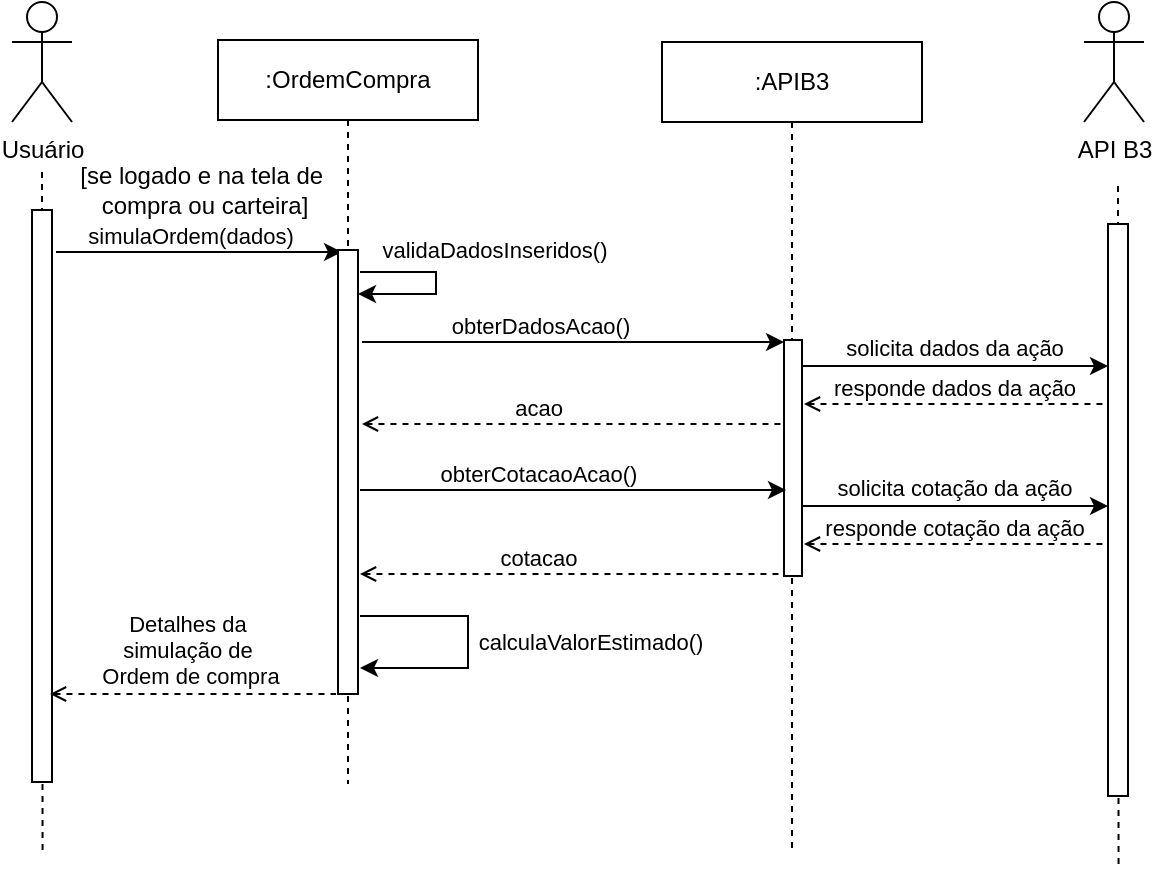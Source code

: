 <mxfile version="24.7.17">
  <diagram name="Page-1" id="2YBvvXClWsGukQMizWep">
    <mxGraphModel dx="1050" dy="629" grid="0" gridSize="10" guides="0" tooltips="1" connect="0" arrows="0" fold="1" page="1" pageScale="1" pageWidth="1100" pageHeight="850" math="0" shadow="0">
      <root>
        <mxCell id="0" />
        <mxCell id="1" parent="0" />
        <mxCell id="368ryIqdzKqAlcXKy1S3-1" value="Usuário" style="shape=umlActor;verticalLabelPosition=bottom;verticalAlign=top;html=1;" parent="1" vertex="1">
          <mxGeometry x="310" y="76" width="30" height="60" as="geometry" />
        </mxCell>
        <mxCell id="368ryIqdzKqAlcXKy1S3-3" value="" style="endArrow=none;dashed=1;html=1;rounded=0;" parent="1" edge="1">
          <mxGeometry width="50" height="50" relative="1" as="geometry">
            <mxPoint x="325.28" y="500" as="sourcePoint" />
            <mxPoint x="325" y="161" as="targetPoint" />
          </mxGeometry>
        </mxCell>
        <mxCell id="368ryIqdzKqAlcXKy1S3-13" style="edgeStyle=orthogonalEdgeStyle;rounded=0;orthogonalLoop=1;jettySize=auto;html=1;curved=0;" parent="1" edge="1">
          <mxGeometry relative="1" as="geometry">
            <mxPoint x="332" y="201" as="sourcePoint" />
            <mxPoint x="475" y="201" as="targetPoint" />
            <Array as="points" />
          </mxGeometry>
        </mxCell>
        <mxCell id="368ryIqdzKqAlcXKy1S3-14" value="simulaOrdem(dados)" style="edgeLabel;html=1;align=center;verticalAlign=middle;resizable=0;points=[];" parent="368ryIqdzKqAlcXKy1S3-13" vertex="1" connectable="0">
          <mxGeometry x="-0.128" y="1" relative="1" as="geometry">
            <mxPoint x="4" y="-7" as="offset" />
          </mxGeometry>
        </mxCell>
        <mxCell id="368ryIqdzKqAlcXKy1S3-2" value="" style="html=1;points=[[0,0,0,0,5],[0,1,0,0,-5],[1,0,0,0,5],[1,1,0,0,-5]];perimeter=orthogonalPerimeter;outlineConnect=0;targetShapes=umlLifeline;portConstraint=eastwest;newEdgeStyle={&quot;curved&quot;:0,&quot;rounded&quot;:0};" parent="1" vertex="1">
          <mxGeometry x="320" y="180" width="10" height="286" as="geometry" />
        </mxCell>
        <mxCell id="368ryIqdzKqAlcXKy1S3-11" value=":APIB3" style="shape=umlLifeline;perimeter=lifelinePerimeter;whiteSpace=wrap;html=1;container=1;dropTarget=0;collapsible=0;recursiveResize=0;outlineConnect=0;portConstraint=eastwest;newEdgeStyle={&quot;curved&quot;:0,&quot;rounded&quot;:0};" parent="1" vertex="1">
          <mxGeometry x="635" y="96" width="130" height="403" as="geometry" />
        </mxCell>
        <mxCell id="368ryIqdzKqAlcXKy1S3-12" value="" style="html=1;points=[[0,0,0,0,5],[0,1,0,0,-5],[1,0,0,0,5],[1,1,0,0,-5]];perimeter=orthogonalPerimeter;outlineConnect=0;targetShapes=umlLifeline;portConstraint=eastwest;newEdgeStyle={&quot;curved&quot;:0,&quot;rounded&quot;:0};" parent="368ryIqdzKqAlcXKy1S3-11" vertex="1">
          <mxGeometry x="61" y="149" width="9" height="118" as="geometry" />
        </mxCell>
        <mxCell id="0rn-FYZJgUnYV7M9HU_Y-24" value=":OrdemCompra" style="shape=umlLifeline;perimeter=lifelinePerimeter;whiteSpace=wrap;html=1;container=1;dropTarget=0;collapsible=0;recursiveResize=0;outlineConnect=0;portConstraint=eastwest;newEdgeStyle={&quot;curved&quot;:0,&quot;rounded&quot;:0};" parent="1" vertex="1">
          <mxGeometry x="413" y="95" width="130" height="372" as="geometry" />
        </mxCell>
        <mxCell id="0rn-FYZJgUnYV7M9HU_Y-25" value="" style="html=1;points=[[0,0,0,0,5],[0,1,0,0,-5],[1,0,0,0,5],[1,1,0,0,-5]];perimeter=orthogonalPerimeter;outlineConnect=0;targetShapes=umlLifeline;portConstraint=eastwest;newEdgeStyle={&quot;curved&quot;:0,&quot;rounded&quot;:0};" parent="0rn-FYZJgUnYV7M9HU_Y-24" vertex="1">
          <mxGeometry x="60" y="105" width="10" height="222" as="geometry" />
        </mxCell>
        <mxCell id="Dpbqh7HLzEygRbn_yJDt-4" value="" style="edgeStyle=none;orthogonalLoop=1;jettySize=auto;html=1;rounded=0;" parent="1" edge="1">
          <mxGeometry width="100" relative="1" as="geometry">
            <mxPoint x="485" y="246" as="sourcePoint" />
            <mxPoint x="696" y="246" as="targetPoint" />
            <Array as="points" />
          </mxGeometry>
        </mxCell>
        <mxCell id="Dpbqh7HLzEygRbn_yJDt-5" value="obterDadosAcao()" style="edgeLabel;html=1;align=center;verticalAlign=middle;resizable=0;points=[];" parent="Dpbqh7HLzEygRbn_yJDt-4" vertex="1" connectable="0">
          <mxGeometry x="-0.163" relative="1" as="geometry">
            <mxPoint y="-8" as="offset" />
          </mxGeometry>
        </mxCell>
        <mxCell id="6YJHS1YPlDP4CpiEFU3A-3" value="" style="endArrow=classic;html=1;rounded=0;" parent="1" edge="1">
          <mxGeometry width="50" height="50" relative="1" as="geometry">
            <mxPoint x="484" y="211" as="sourcePoint" />
            <mxPoint x="483" y="222" as="targetPoint" />
            <Array as="points">
              <mxPoint x="522" y="211" />
              <mxPoint x="522" y="222" />
              <mxPoint x="510" y="222" />
              <mxPoint x="500" y="222" />
            </Array>
          </mxGeometry>
        </mxCell>
        <mxCell id="6YJHS1YPlDP4CpiEFU3A-4" value="validaDadosInseridos()" style="edgeLabel;html=1;align=center;verticalAlign=middle;resizable=0;points=[];rotation=0;" parent="6YJHS1YPlDP4CpiEFU3A-3" vertex="1" connectable="0">
          <mxGeometry x="-0.409" y="-1" relative="1" as="geometry">
            <mxPoint x="41" y="-12" as="offset" />
          </mxGeometry>
        </mxCell>
        <mxCell id="6YJHS1YPlDP4CpiEFU3A-5" value="" style="edgeStyle=none;orthogonalLoop=1;jettySize=auto;html=1;rounded=0;entryX=0;entryY=0.64;entryDx=0;entryDy=0;entryPerimeter=0;" parent="1" edge="1">
          <mxGeometry width="100" relative="1" as="geometry">
            <mxPoint x="484" y="320" as="sourcePoint" />
            <mxPoint x="697" y="320.0" as="targetPoint" />
            <Array as="points" />
          </mxGeometry>
        </mxCell>
        <mxCell id="6YJHS1YPlDP4CpiEFU3A-6" value="obterCotacaoAcao()" style="edgeLabel;html=1;align=center;verticalAlign=middle;resizable=0;points=[];" parent="6YJHS1YPlDP4CpiEFU3A-5" vertex="1" connectable="0">
          <mxGeometry x="-0.163" relative="1" as="geometry">
            <mxPoint y="-8" as="offset" />
          </mxGeometry>
        </mxCell>
        <mxCell id="6YJHS1YPlDP4CpiEFU3A-7" value="" style="edgeStyle=none;orthogonalLoop=1;jettySize=auto;html=1;rounded=0;startArrow=open;startFill=0;endArrow=none;endFill=0;dashed=1;" parent="1" edge="1">
          <mxGeometry width="100" relative="1" as="geometry">
            <mxPoint x="485" y="287" as="sourcePoint" />
            <mxPoint x="695" y="287" as="targetPoint" />
            <Array as="points" />
          </mxGeometry>
        </mxCell>
        <mxCell id="6YJHS1YPlDP4CpiEFU3A-8" value="acao" style="edgeLabel;html=1;align=center;verticalAlign=middle;resizable=0;points=[];" parent="6YJHS1YPlDP4CpiEFU3A-7" vertex="1" connectable="0">
          <mxGeometry x="-0.163" relative="1" as="geometry">
            <mxPoint y="-8" as="offset" />
          </mxGeometry>
        </mxCell>
        <mxCell id="6YJHS1YPlDP4CpiEFU3A-9" value="" style="edgeStyle=none;orthogonalLoop=1;jettySize=auto;html=1;rounded=0;startArrow=open;startFill=0;endArrow=none;endFill=0;dashed=1;" parent="1" edge="1">
          <mxGeometry width="100" relative="1" as="geometry">
            <mxPoint x="484" y="362" as="sourcePoint" />
            <mxPoint x="696" y="362" as="targetPoint" />
            <Array as="points" />
          </mxGeometry>
        </mxCell>
        <mxCell id="6YJHS1YPlDP4CpiEFU3A-10" value="cotacao" style="edgeLabel;html=1;align=center;verticalAlign=middle;resizable=0;points=[];" parent="6YJHS1YPlDP4CpiEFU3A-9" vertex="1" connectable="0">
          <mxGeometry x="-0.163" relative="1" as="geometry">
            <mxPoint y="-8" as="offset" />
          </mxGeometry>
        </mxCell>
        <mxCell id="6YJHS1YPlDP4CpiEFU3A-11" value="" style="endArrow=classic;html=1;rounded=0;" parent="1" edge="1">
          <mxGeometry width="50" height="50" relative="1" as="geometry">
            <mxPoint x="484" y="383" as="sourcePoint" />
            <mxPoint x="484" y="409" as="targetPoint" />
            <Array as="points">
              <mxPoint x="538" y="383" />
              <mxPoint x="538" y="409" />
              <mxPoint x="510" y="409" />
            </Array>
          </mxGeometry>
        </mxCell>
        <mxCell id="6YJHS1YPlDP4CpiEFU3A-12" value="calculaValorEstimado()" style="edgeLabel;html=1;align=center;verticalAlign=middle;resizable=0;points=[];" parent="6YJHS1YPlDP4CpiEFU3A-11" vertex="1" connectable="0">
          <mxGeometry x="-0.092" relative="1" as="geometry">
            <mxPoint x="61" y="6" as="offset" />
          </mxGeometry>
        </mxCell>
        <mxCell id="6YJHS1YPlDP4CpiEFU3A-13" value="" style="endArrow=none;html=1;rounded=0;startArrow=open;startFill=0;endFill=0;dashed=1;" parent="1" edge="1">
          <mxGeometry width="50" height="50" relative="1" as="geometry">
            <mxPoint x="329" y="422" as="sourcePoint" />
            <mxPoint x="472" y="422" as="targetPoint" />
          </mxGeometry>
        </mxCell>
        <mxCell id="6YJHS1YPlDP4CpiEFU3A-14" value="Detalhes da&amp;nbsp;&lt;div&gt;simulação de&amp;nbsp;&lt;/div&gt;&lt;div&gt;Ordem de compra&lt;/div&gt;" style="edgeLabel;html=1;align=center;verticalAlign=middle;resizable=0;points=[];" parent="6YJHS1YPlDP4CpiEFU3A-13" vertex="1" connectable="0">
          <mxGeometry x="0.335" y="1" relative="1" as="geometry">
            <mxPoint x="-26" y="-21" as="offset" />
          </mxGeometry>
        </mxCell>
        <mxCell id="4X81auk2REAt7T9Uu4Yk-1" value="" style="endArrow=none;dashed=1;html=1;rounded=0;" parent="1" edge="1">
          <mxGeometry width="50" height="50" relative="1" as="geometry">
            <mxPoint x="863.28" y="507" as="sourcePoint" />
            <mxPoint x="863" y="168" as="targetPoint" />
          </mxGeometry>
        </mxCell>
        <mxCell id="4X81auk2REAt7T9Uu4Yk-2" value="" style="html=1;points=[[0,0,0,0,5],[0,1,0,0,-5],[1,0,0,0,5],[1,1,0,0,-5]];perimeter=orthogonalPerimeter;outlineConnect=0;targetShapes=umlLifeline;portConstraint=eastwest;newEdgeStyle={&quot;curved&quot;:0,&quot;rounded&quot;:0};" parent="1" vertex="1">
          <mxGeometry x="858" y="187" width="10" height="286" as="geometry" />
        </mxCell>
        <mxCell id="4X81auk2REAt7T9Uu4Yk-3" value="API B3" style="shape=umlActor;verticalLabelPosition=bottom;verticalAlign=top;html=1;" parent="1" vertex="1">
          <mxGeometry x="846" y="76" width="30" height="60" as="geometry" />
        </mxCell>
        <mxCell id="4X81auk2REAt7T9Uu4Yk-4" value="" style="edgeStyle=none;orthogonalLoop=1;jettySize=auto;html=1;rounded=0;" parent="1" edge="1">
          <mxGeometry width="100" relative="1" as="geometry">
            <mxPoint x="705" y="258" as="sourcePoint" />
            <mxPoint x="858" y="258" as="targetPoint" />
            <Array as="points" />
          </mxGeometry>
        </mxCell>
        <mxCell id="4X81auk2REAt7T9Uu4Yk-5" value="solicita dados da ação" style="edgeLabel;html=1;align=center;verticalAlign=middle;resizable=0;points=[];" parent="4X81auk2REAt7T9Uu4Yk-4" vertex="1" connectable="0">
          <mxGeometry x="-0.163" relative="1" as="geometry">
            <mxPoint x="12" y="-9" as="offset" />
          </mxGeometry>
        </mxCell>
        <mxCell id="4X81auk2REAt7T9Uu4Yk-6" value="" style="edgeStyle=none;orthogonalLoop=1;jettySize=auto;html=1;rounded=0;endArrow=none;endFill=0;startArrow=open;startFill=0;dashed=1;" parent="1" edge="1">
          <mxGeometry width="100" relative="1" as="geometry">
            <mxPoint x="706" y="277" as="sourcePoint" />
            <mxPoint x="856" y="277" as="targetPoint" />
            <Array as="points" />
          </mxGeometry>
        </mxCell>
        <mxCell id="4X81auk2REAt7T9Uu4Yk-7" value="responde dados da ação" style="edgeLabel;html=1;align=center;verticalAlign=middle;resizable=0;points=[];" parent="4X81auk2REAt7T9Uu4Yk-6" vertex="1" connectable="0">
          <mxGeometry x="-0.163" relative="1" as="geometry">
            <mxPoint x="12" y="-8" as="offset" />
          </mxGeometry>
        </mxCell>
        <mxCell id="4X81auk2REAt7T9Uu4Yk-8" value="" style="edgeStyle=none;orthogonalLoop=1;jettySize=auto;html=1;rounded=0;" parent="1" edge="1">
          <mxGeometry width="100" relative="1" as="geometry">
            <mxPoint x="705" y="328" as="sourcePoint" />
            <mxPoint x="858" y="328" as="targetPoint" />
            <Array as="points" />
          </mxGeometry>
        </mxCell>
        <mxCell id="4X81auk2REAt7T9Uu4Yk-9" value="solicita cotação da ação" style="edgeLabel;html=1;align=center;verticalAlign=middle;resizable=0;points=[];" parent="4X81auk2REAt7T9Uu4Yk-8" vertex="1" connectable="0">
          <mxGeometry x="-0.163" relative="1" as="geometry">
            <mxPoint x="12" y="-9" as="offset" />
          </mxGeometry>
        </mxCell>
        <mxCell id="4X81auk2REAt7T9Uu4Yk-10" value="" style="edgeStyle=none;orthogonalLoop=1;jettySize=auto;html=1;rounded=0;endArrow=none;endFill=0;startArrow=open;startFill=0;dashed=1;" parent="1" edge="1">
          <mxGeometry width="100" relative="1" as="geometry">
            <mxPoint x="706" y="347" as="sourcePoint" />
            <mxPoint x="856" y="347" as="targetPoint" />
            <Array as="points" />
          </mxGeometry>
        </mxCell>
        <mxCell id="4X81auk2REAt7T9Uu4Yk-11" value="responde cotação da ação" style="edgeLabel;html=1;align=center;verticalAlign=middle;resizable=0;points=[];" parent="4X81auk2REAt7T9Uu4Yk-10" vertex="1" connectable="0">
          <mxGeometry x="-0.163" relative="1" as="geometry">
            <mxPoint x="12" y="-8" as="offset" />
          </mxGeometry>
        </mxCell>
        <mxCell id="8qsYikxYjyh9_-L8PXw8-1" value="[se logado e na tela de&amp;nbsp;&lt;div&gt;compra ou carteira]&lt;/div&gt;" style="text;html=1;align=center;verticalAlign=middle;resizable=0;points=[];autosize=1;strokeColor=none;fillColor=none;" vertex="1" parent="1">
          <mxGeometry x="334" y="149" width="143" height="41" as="geometry" />
        </mxCell>
      </root>
    </mxGraphModel>
  </diagram>
</mxfile>
